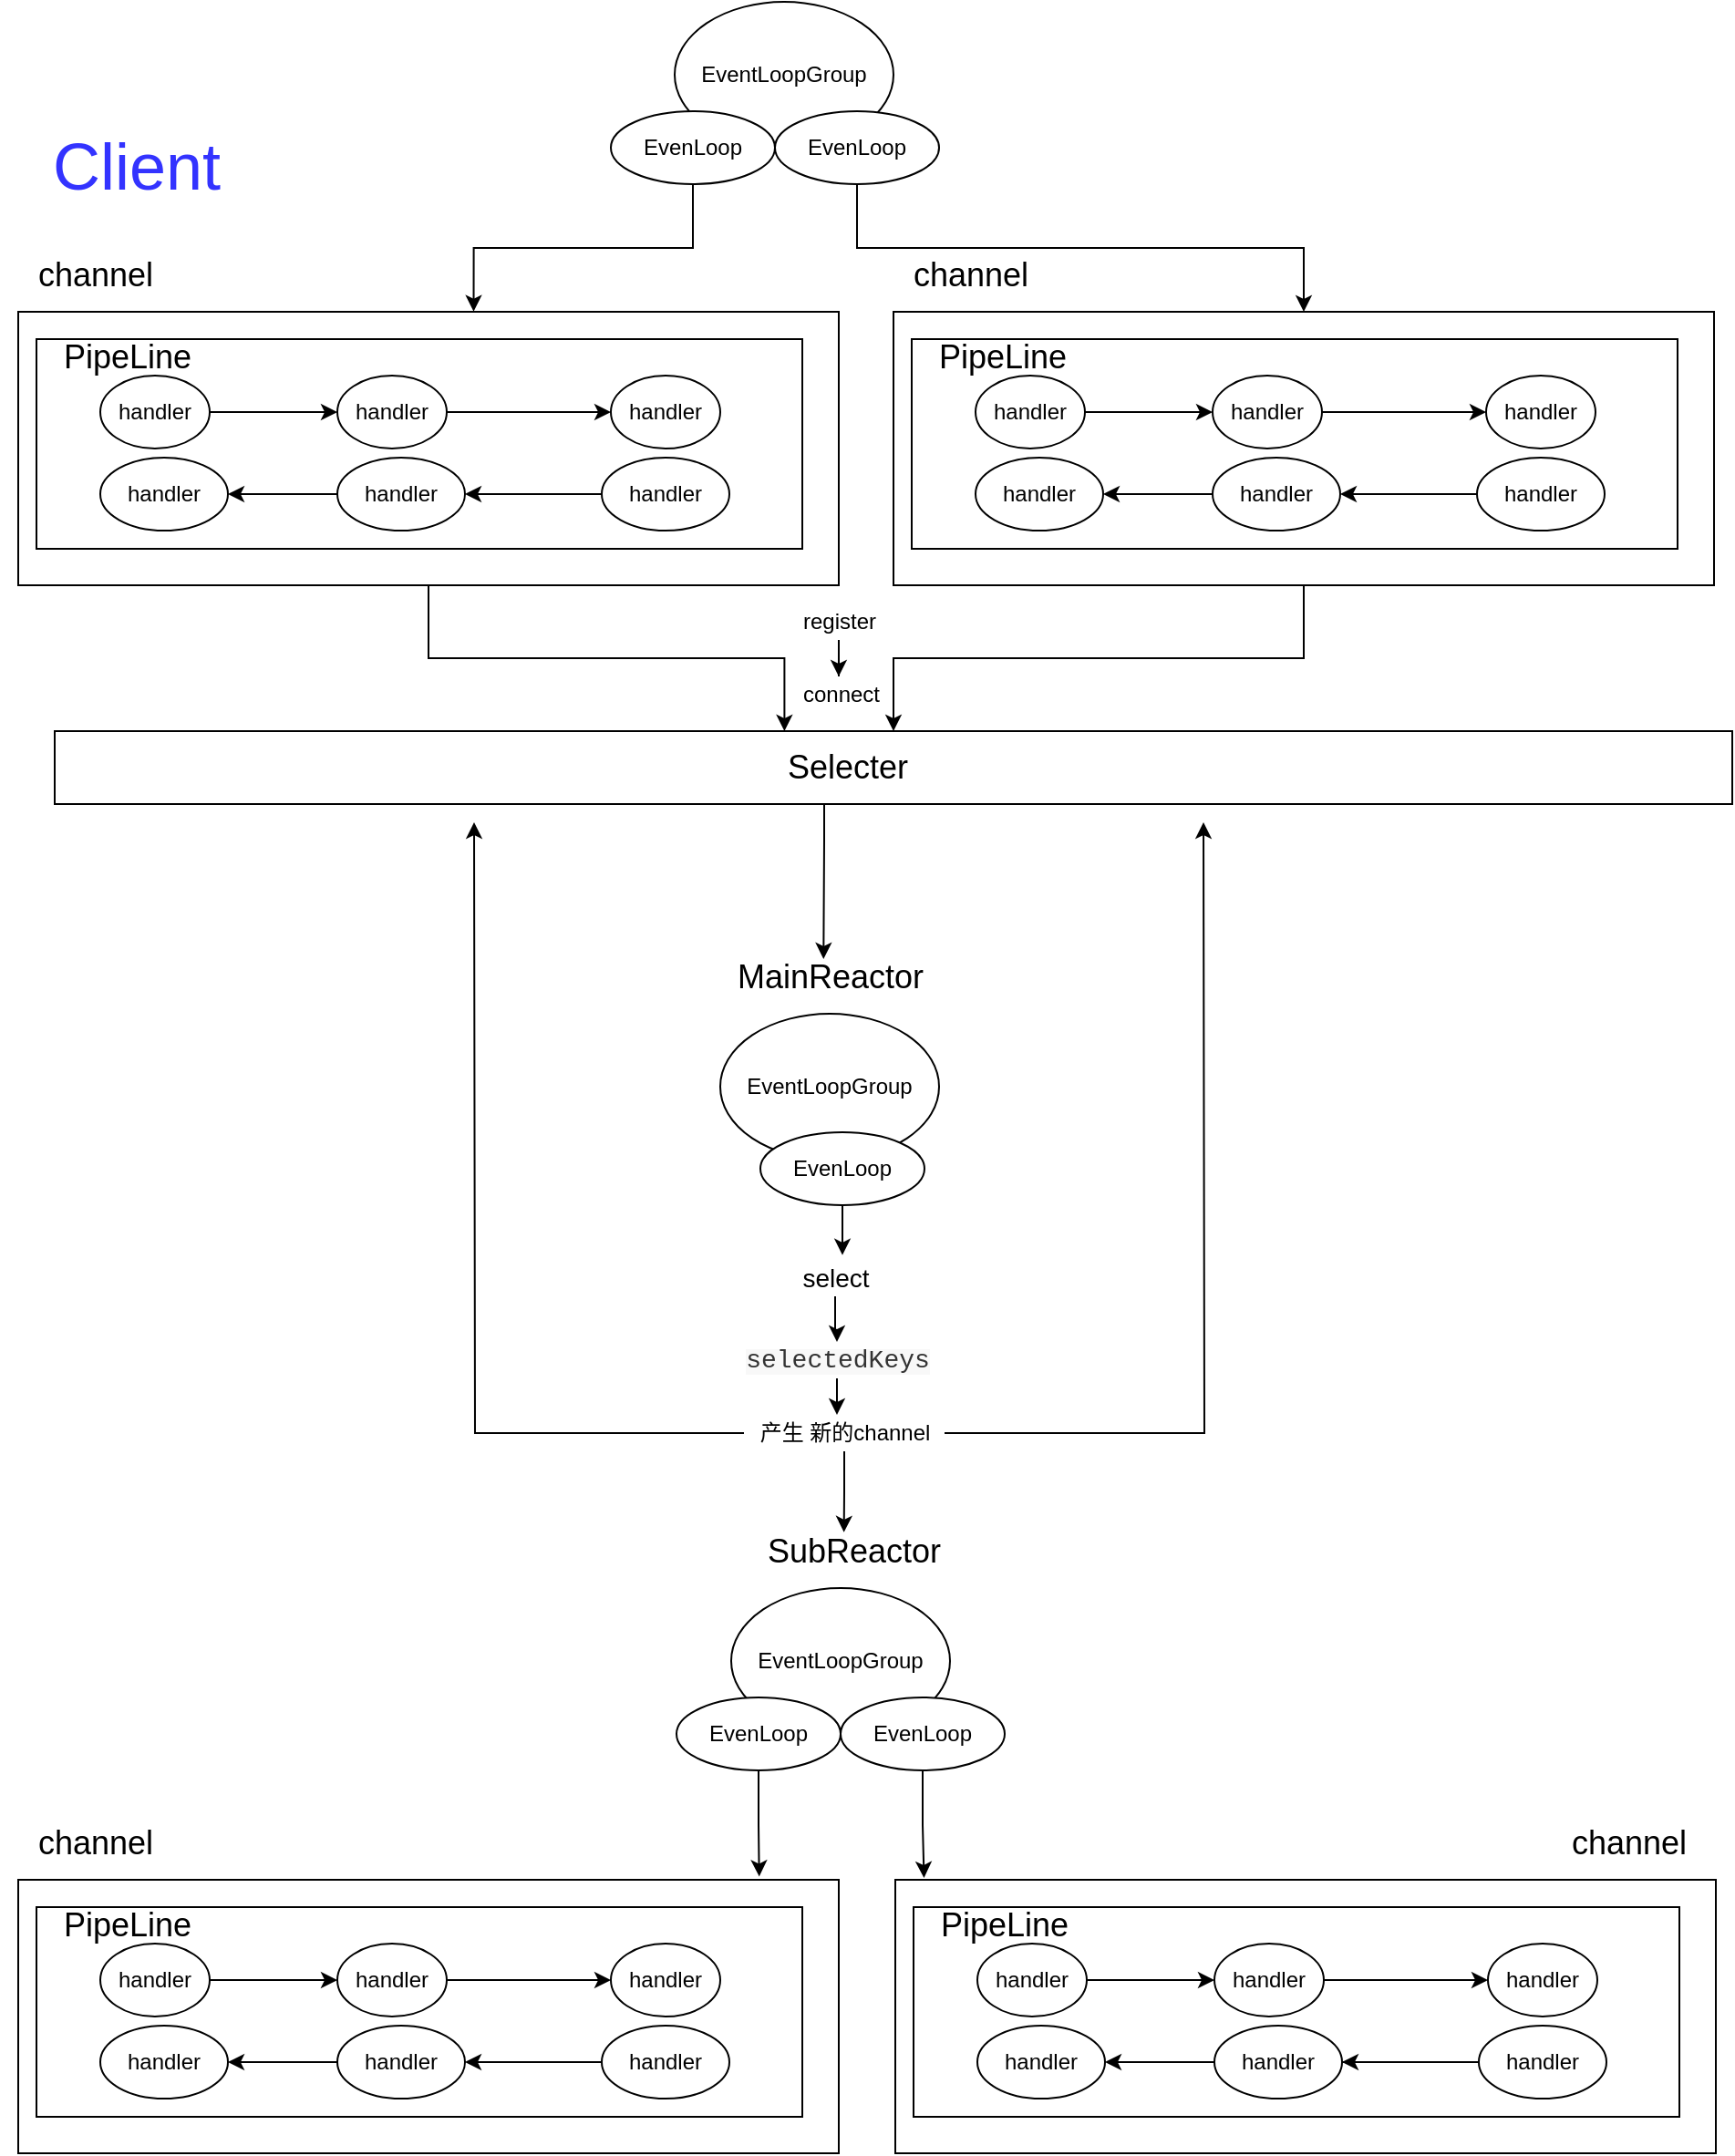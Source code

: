 <mxfile version="14.7.2" type="github">
  <diagram id="6MzOuc9nKu9rWjtDpI3t" name="Page-1">
    <mxGraphModel dx="1038" dy="548" grid="1" gridSize="10" guides="1" tooltips="1" connect="1" arrows="1" fold="1" page="1" pageScale="1" pageWidth="827" pageHeight="1169" math="0" shadow="0">
      <root>
        <mxCell id="0" />
        <mxCell id="1" parent="0" />
        <mxCell id="I30aSDcxchosgeWx6I__-58" style="edgeStyle=orthogonalEdgeStyle;rounded=0;orthogonalLoop=1;jettySize=auto;html=1;entryX=0.435;entryY=0;entryDx=0;entryDy=0;entryPerimeter=0;" edge="1" parent="1" source="I30aSDcxchosgeWx6I__-1" target="I30aSDcxchosgeWx6I__-42">
          <mxGeometry relative="1" as="geometry" />
        </mxCell>
        <mxCell id="I30aSDcxchosgeWx6I__-1" value="" style="rounded=0;whiteSpace=wrap;html=1;" vertex="1" parent="1">
          <mxGeometry x="30" y="200" width="450" height="150" as="geometry" />
        </mxCell>
        <mxCell id="I30aSDcxchosgeWx6I__-2" value="&lt;p&gt;&lt;font style=&quot;font-size: 36px&quot; color=&quot;#3333ff&quot;&gt;Client&lt;/font&gt;&lt;/p&gt;" style="text;html=1;strokeColor=none;fillColor=none;align=center;verticalAlign=middle;whiteSpace=wrap;rounded=0;" vertex="1" parent="1">
          <mxGeometry x="20" y="100" width="150" height="40" as="geometry" />
        </mxCell>
        <mxCell id="I30aSDcxchosgeWx6I__-3" value="&lt;font style=&quot;font-size: 18px&quot;&gt;channel&amp;nbsp;&lt;/font&gt;" style="text;html=1;strokeColor=none;fillColor=none;align=center;verticalAlign=middle;whiteSpace=wrap;rounded=0;" vertex="1" parent="1">
          <mxGeometry x="30" y="170" width="90" height="20" as="geometry" />
        </mxCell>
        <mxCell id="I30aSDcxchosgeWx6I__-4" value="" style="rounded=0;whiteSpace=wrap;html=1;" vertex="1" parent="1">
          <mxGeometry x="40" y="215" width="420" height="115" as="geometry" />
        </mxCell>
        <mxCell id="I30aSDcxchosgeWx6I__-5" value="EventLoopGroup" style="ellipse;whiteSpace=wrap;html=1;" vertex="1" parent="1">
          <mxGeometry x="390" y="30" width="120" height="80" as="geometry" />
        </mxCell>
        <mxCell id="I30aSDcxchosgeWx6I__-6" value="&lt;font style=&quot;font-size: 18px&quot;&gt;PipeLine&lt;/font&gt;" style="text;html=1;strokeColor=none;fillColor=none;align=center;verticalAlign=middle;whiteSpace=wrap;rounded=0;" vertex="1" parent="1">
          <mxGeometry x="70" y="215" width="40" height="20" as="geometry" />
        </mxCell>
        <mxCell id="I30aSDcxchosgeWx6I__-10" value="" style="edgeStyle=orthogonalEdgeStyle;rounded=0;orthogonalLoop=1;jettySize=auto;html=1;" edge="1" parent="1" source="I30aSDcxchosgeWx6I__-8" target="I30aSDcxchosgeWx6I__-9">
          <mxGeometry relative="1" as="geometry" />
        </mxCell>
        <mxCell id="I30aSDcxchosgeWx6I__-8" value="handler" style="ellipse;whiteSpace=wrap;html=1;" vertex="1" parent="1">
          <mxGeometry x="75" y="235" width="60" height="40" as="geometry" />
        </mxCell>
        <mxCell id="I30aSDcxchosgeWx6I__-12" value="" style="edgeStyle=orthogonalEdgeStyle;rounded=0;orthogonalLoop=1;jettySize=auto;html=1;" edge="1" parent="1" source="I30aSDcxchosgeWx6I__-9" target="I30aSDcxchosgeWx6I__-11">
          <mxGeometry relative="1" as="geometry" />
        </mxCell>
        <mxCell id="I30aSDcxchosgeWx6I__-9" value="&lt;span&gt;handler&lt;/span&gt;" style="ellipse;whiteSpace=wrap;html=1;" vertex="1" parent="1">
          <mxGeometry x="205" y="235" width="60" height="40" as="geometry" />
        </mxCell>
        <mxCell id="I30aSDcxchosgeWx6I__-11" value="&lt;span&gt;handler&lt;/span&gt;" style="ellipse;whiteSpace=wrap;html=1;" vertex="1" parent="1">
          <mxGeometry x="355" y="235" width="60" height="40" as="geometry" />
        </mxCell>
        <mxCell id="I30aSDcxchosgeWx6I__-112" value="" style="edgeStyle=orthogonalEdgeStyle;rounded=0;orthogonalLoop=1;jettySize=auto;html=1;" edge="1" parent="1" source="I30aSDcxchosgeWx6I__-13" target="I30aSDcxchosgeWx6I__-17">
          <mxGeometry relative="1" as="geometry" />
        </mxCell>
        <mxCell id="I30aSDcxchosgeWx6I__-13" value="&lt;span&gt;handler&lt;/span&gt;" style="ellipse;whiteSpace=wrap;html=1;" vertex="1" parent="1">
          <mxGeometry x="350" y="280" width="70" height="40" as="geometry" />
        </mxCell>
        <mxCell id="I30aSDcxchosgeWx6I__-20" value="" style="edgeStyle=orthogonalEdgeStyle;rounded=0;orthogonalLoop=1;jettySize=auto;html=1;" edge="1" parent="1" source="I30aSDcxchosgeWx6I__-17" target="I30aSDcxchosgeWx6I__-18">
          <mxGeometry relative="1" as="geometry" />
        </mxCell>
        <mxCell id="I30aSDcxchosgeWx6I__-17" value="&lt;span&gt;handler&lt;/span&gt;" style="ellipse;whiteSpace=wrap;html=1;" vertex="1" parent="1">
          <mxGeometry x="205" y="280" width="70" height="40" as="geometry" />
        </mxCell>
        <mxCell id="I30aSDcxchosgeWx6I__-18" value="&lt;span&gt;handler&lt;/span&gt;" style="ellipse;whiteSpace=wrap;html=1;" vertex="1" parent="1">
          <mxGeometry x="75" y="280" width="70" height="40" as="geometry" />
        </mxCell>
        <mxCell id="I30aSDcxchosgeWx6I__-59" style="edgeStyle=orthogonalEdgeStyle;rounded=0;orthogonalLoop=1;jettySize=auto;html=1;" edge="1" parent="1" source="I30aSDcxchosgeWx6I__-22" target="I30aSDcxchosgeWx6I__-42">
          <mxGeometry relative="1" as="geometry" />
        </mxCell>
        <mxCell id="I30aSDcxchosgeWx6I__-22" value="" style="rounded=0;whiteSpace=wrap;html=1;" vertex="1" parent="1">
          <mxGeometry x="510" y="200" width="450" height="150" as="geometry" />
        </mxCell>
        <mxCell id="I30aSDcxchosgeWx6I__-23" value="&lt;font style=&quot;font-size: 18px&quot;&gt;channel&amp;nbsp;&lt;/font&gt;" style="text;html=1;strokeColor=none;fillColor=none;align=center;verticalAlign=middle;whiteSpace=wrap;rounded=0;" vertex="1" parent="1">
          <mxGeometry x="510" y="170" width="90" height="20" as="geometry" />
        </mxCell>
        <mxCell id="I30aSDcxchosgeWx6I__-24" value="" style="rounded=0;whiteSpace=wrap;html=1;" vertex="1" parent="1">
          <mxGeometry x="520" y="215" width="420" height="115" as="geometry" />
        </mxCell>
        <mxCell id="I30aSDcxchosgeWx6I__-25" value="&lt;font style=&quot;font-size: 18px&quot;&gt;PipeLine&lt;/font&gt;" style="text;html=1;strokeColor=none;fillColor=none;align=center;verticalAlign=middle;whiteSpace=wrap;rounded=0;" vertex="1" parent="1">
          <mxGeometry x="550" y="215" width="40" height="20" as="geometry" />
        </mxCell>
        <mxCell id="I30aSDcxchosgeWx6I__-26" value="" style="edgeStyle=orthogonalEdgeStyle;rounded=0;orthogonalLoop=1;jettySize=auto;html=1;" edge="1" parent="1" source="I30aSDcxchosgeWx6I__-27" target="I30aSDcxchosgeWx6I__-29">
          <mxGeometry relative="1" as="geometry" />
        </mxCell>
        <mxCell id="I30aSDcxchosgeWx6I__-27" value="handler" style="ellipse;whiteSpace=wrap;html=1;" vertex="1" parent="1">
          <mxGeometry x="555" y="235" width="60" height="40" as="geometry" />
        </mxCell>
        <mxCell id="I30aSDcxchosgeWx6I__-28" value="" style="edgeStyle=orthogonalEdgeStyle;rounded=0;orthogonalLoop=1;jettySize=auto;html=1;" edge="1" parent="1" source="I30aSDcxchosgeWx6I__-29" target="I30aSDcxchosgeWx6I__-30">
          <mxGeometry relative="1" as="geometry" />
        </mxCell>
        <mxCell id="I30aSDcxchosgeWx6I__-29" value="&lt;span&gt;handler&lt;/span&gt;" style="ellipse;whiteSpace=wrap;html=1;" vertex="1" parent="1">
          <mxGeometry x="685" y="235" width="60" height="40" as="geometry" />
        </mxCell>
        <mxCell id="I30aSDcxchosgeWx6I__-30" value="&lt;span&gt;handler&lt;/span&gt;" style="ellipse;whiteSpace=wrap;html=1;" vertex="1" parent="1">
          <mxGeometry x="835" y="235" width="60" height="40" as="geometry" />
        </mxCell>
        <mxCell id="I30aSDcxchosgeWx6I__-114" value="" style="edgeStyle=orthogonalEdgeStyle;rounded=0;orthogonalLoop=1;jettySize=auto;html=1;" edge="1" parent="1" source="I30aSDcxchosgeWx6I__-32" target="I30aSDcxchosgeWx6I__-34">
          <mxGeometry relative="1" as="geometry" />
        </mxCell>
        <mxCell id="I30aSDcxchosgeWx6I__-32" value="&lt;span&gt;handler&lt;/span&gt;" style="ellipse;whiteSpace=wrap;html=1;" vertex="1" parent="1">
          <mxGeometry x="830" y="280" width="70" height="40" as="geometry" />
        </mxCell>
        <mxCell id="I30aSDcxchosgeWx6I__-33" value="" style="edgeStyle=orthogonalEdgeStyle;rounded=0;orthogonalLoop=1;jettySize=auto;html=1;" edge="1" parent="1" source="I30aSDcxchosgeWx6I__-34" target="I30aSDcxchosgeWx6I__-35">
          <mxGeometry relative="1" as="geometry" />
        </mxCell>
        <mxCell id="I30aSDcxchosgeWx6I__-34" value="&lt;span&gt;handler&lt;/span&gt;" style="ellipse;whiteSpace=wrap;html=1;" vertex="1" parent="1">
          <mxGeometry x="685" y="280" width="70" height="40" as="geometry" />
        </mxCell>
        <mxCell id="I30aSDcxchosgeWx6I__-35" value="&lt;span&gt;handler&lt;/span&gt;" style="ellipse;whiteSpace=wrap;html=1;" vertex="1" parent="1">
          <mxGeometry x="555" y="280" width="70" height="40" as="geometry" />
        </mxCell>
        <mxCell id="I30aSDcxchosgeWx6I__-38" style="edgeStyle=orthogonalEdgeStyle;rounded=0;orthogonalLoop=1;jettySize=auto;html=1;entryX=0.555;entryY=-0.001;entryDx=0;entryDy=0;entryPerimeter=0;" edge="1" parent="1" source="I30aSDcxchosgeWx6I__-36" target="I30aSDcxchosgeWx6I__-1">
          <mxGeometry relative="1" as="geometry">
            <mxPoint x="280" y="190" as="targetPoint" />
          </mxGeometry>
        </mxCell>
        <mxCell id="I30aSDcxchosgeWx6I__-36" value="&lt;span&gt;EvenLoop&lt;/span&gt;" style="ellipse;whiteSpace=wrap;html=1;" vertex="1" parent="1">
          <mxGeometry x="355" y="90" width="90" height="40" as="geometry" />
        </mxCell>
        <mxCell id="I30aSDcxchosgeWx6I__-41" style="edgeStyle=orthogonalEdgeStyle;rounded=0;orthogonalLoop=1;jettySize=auto;html=1;entryX=0.5;entryY=0;entryDx=0;entryDy=0;" edge="1" parent="1" source="I30aSDcxchosgeWx6I__-37" target="I30aSDcxchosgeWx6I__-22">
          <mxGeometry relative="1" as="geometry" />
        </mxCell>
        <mxCell id="I30aSDcxchosgeWx6I__-37" value="EvenLoop" style="ellipse;whiteSpace=wrap;html=1;" vertex="1" parent="1">
          <mxGeometry x="445" y="90" width="90" height="40" as="geometry" />
        </mxCell>
        <mxCell id="I30aSDcxchosgeWx6I__-62" style="edgeStyle=orthogonalEdgeStyle;rounded=0;orthogonalLoop=1;jettySize=auto;html=1;entryX=0.472;entryY=0;entryDx=0;entryDy=0;entryPerimeter=0;" edge="1" parent="1" source="I30aSDcxchosgeWx6I__-42" target="I30aSDcxchosgeWx6I__-54">
          <mxGeometry relative="1" as="geometry">
            <Array as="points">
              <mxPoint x="472" y="490" />
              <mxPoint x="472" y="490" />
            </Array>
          </mxGeometry>
        </mxCell>
        <mxCell id="I30aSDcxchosgeWx6I__-42" value="&lt;font style=&quot;font-size: 18px&quot;&gt;Selecter&amp;nbsp; &amp;nbsp; &amp;nbsp; &amp;nbsp; &amp;nbsp;&amp;nbsp;&lt;/font&gt;" style="rounded=0;whiteSpace=wrap;html=1;align=center;" vertex="1" parent="1">
          <mxGeometry x="50" y="430" width="920" height="40" as="geometry" />
        </mxCell>
        <mxCell id="I30aSDcxchosgeWx6I__-45" value="EventLoopGroup" style="ellipse;whiteSpace=wrap;html=1;" vertex="1" parent="1">
          <mxGeometry x="415" y="585" width="120" height="80" as="geometry" />
        </mxCell>
        <mxCell id="I30aSDcxchosgeWx6I__-74" style="edgeStyle=orthogonalEdgeStyle;rounded=0;orthogonalLoop=1;jettySize=auto;html=1;entryX=0.58;entryY=-0.13;entryDx=0;entryDy=0;entryPerimeter=0;" edge="1" parent="1" source="I30aSDcxchosgeWx6I__-47" target="I30aSDcxchosgeWx6I__-67">
          <mxGeometry relative="1" as="geometry" />
        </mxCell>
        <mxCell id="I30aSDcxchosgeWx6I__-47" value="EvenLoop" style="ellipse;whiteSpace=wrap;html=1;" vertex="1" parent="1">
          <mxGeometry x="437" y="650" width="90" height="40" as="geometry" />
        </mxCell>
        <mxCell id="I30aSDcxchosgeWx6I__-51" value="EventLoopGroup" style="ellipse;whiteSpace=wrap;html=1;" vertex="1" parent="1">
          <mxGeometry x="421" y="900" width="120" height="80" as="geometry" />
        </mxCell>
        <mxCell id="I30aSDcxchosgeWx6I__-105" style="edgeStyle=orthogonalEdgeStyle;rounded=0;orthogonalLoop=1;jettySize=auto;html=1;entryX=0.903;entryY=-0.012;entryDx=0;entryDy=0;entryPerimeter=0;" edge="1" parent="1" source="I30aSDcxchosgeWx6I__-52" target="I30aSDcxchosgeWx6I__-77">
          <mxGeometry relative="1" as="geometry" />
        </mxCell>
        <mxCell id="I30aSDcxchosgeWx6I__-52" value="&lt;span&gt;EvenLoop&lt;/span&gt;" style="ellipse;whiteSpace=wrap;html=1;" vertex="1" parent="1">
          <mxGeometry x="391" y="960" width="90" height="40" as="geometry" />
        </mxCell>
        <mxCell id="I30aSDcxchosgeWx6I__-106" style="edgeStyle=orthogonalEdgeStyle;rounded=0;orthogonalLoop=1;jettySize=auto;html=1;entryX=0.035;entryY=-0.007;entryDx=0;entryDy=0;entryPerimeter=0;" edge="1" parent="1" source="I30aSDcxchosgeWx6I__-53" target="I30aSDcxchosgeWx6I__-91">
          <mxGeometry relative="1" as="geometry" />
        </mxCell>
        <mxCell id="I30aSDcxchosgeWx6I__-53" value="EvenLoop" style="ellipse;whiteSpace=wrap;html=1;" vertex="1" parent="1">
          <mxGeometry x="481" y="960" width="90" height="40" as="geometry" />
        </mxCell>
        <mxCell id="I30aSDcxchosgeWx6I__-54" value="&lt;font style=&quot;font-size: 18px&quot;&gt;MainReactor&lt;/font&gt;" style="text;html=1;align=center;verticalAlign=middle;resizable=0;points=[];autosize=1;strokeColor=none;" vertex="1" parent="1">
          <mxGeometry x="415" y="555" width="120" height="20" as="geometry" />
        </mxCell>
        <mxCell id="I30aSDcxchosgeWx6I__-55" value="&lt;font style=&quot;font-size: 18px&quot;&gt;SubReactor&lt;/font&gt;" style="text;html=1;align=center;verticalAlign=middle;resizable=0;points=[];autosize=1;strokeColor=none;" vertex="1" parent="1">
          <mxGeometry x="433" y="870" width="110" height="20" as="geometry" />
        </mxCell>
        <mxCell id="I30aSDcxchosgeWx6I__-60" value="connect" style="text;html=1;align=center;verticalAlign=middle;resizable=0;points=[];autosize=1;strokeColor=none;" vertex="1" parent="1">
          <mxGeometry x="451" y="400" width="60" height="20" as="geometry" />
        </mxCell>
        <mxCell id="I30aSDcxchosgeWx6I__-71" style="edgeStyle=orthogonalEdgeStyle;rounded=0;orthogonalLoop=1;jettySize=auto;html=1;entryX=0.471;entryY=-0.01;entryDx=0;entryDy=0;entryPerimeter=0;" edge="1" parent="1" source="I30aSDcxchosgeWx6I__-64" target="I30aSDcxchosgeWx6I__-68">
          <mxGeometry relative="1" as="geometry" />
        </mxCell>
        <mxCell id="I30aSDcxchosgeWx6I__-64" value="&lt;span style=&quot;color: rgb(51 , 51 , 51) ; font-family: &amp;#34;menlo&amp;#34; , &amp;#34;monaco&amp;#34; , &amp;#34;consolas&amp;#34; , &amp;#34;courier new&amp;#34; , monospace ; background-color: rgb(248 , 248 , 248)&quot;&gt;&lt;font style=&quot;font-size: 14px&quot;&gt;selectedKeys&lt;/font&gt;&lt;/span&gt;" style="text;html=1;align=center;verticalAlign=middle;resizable=0;points=[];autosize=1;strokeColor=none;" vertex="1" parent="1">
          <mxGeometry x="424" y="765" width="110" height="20" as="geometry" />
        </mxCell>
        <mxCell id="I30aSDcxchosgeWx6I__-69" style="edgeStyle=orthogonalEdgeStyle;rounded=0;orthogonalLoop=1;jettySize=auto;html=1;" edge="1" parent="1" source="I30aSDcxchosgeWx6I__-67" target="I30aSDcxchosgeWx6I__-64">
          <mxGeometry relative="1" as="geometry">
            <Array as="points">
              <mxPoint x="478" y="760" />
              <mxPoint x="479" y="760" />
            </Array>
          </mxGeometry>
        </mxCell>
        <mxCell id="I30aSDcxchosgeWx6I__-67" value="&lt;font style=&quot;font-size: 14px&quot;&gt;select&lt;/font&gt;" style="text;html=1;align=center;verticalAlign=middle;resizable=0;points=[];autosize=1;strokeColor=none;" vertex="1" parent="1">
          <mxGeometry x="453" y="720" width="50" height="20" as="geometry" />
        </mxCell>
        <mxCell id="I30aSDcxchosgeWx6I__-76" style="edgeStyle=orthogonalEdgeStyle;rounded=0;orthogonalLoop=1;jettySize=auto;html=1;entryX=0.453;entryY=-0.03;entryDx=0;entryDy=0;entryPerimeter=0;" edge="1" parent="1" source="I30aSDcxchosgeWx6I__-68" target="I30aSDcxchosgeWx6I__-55">
          <mxGeometry relative="1" as="geometry" />
        </mxCell>
        <mxCell id="I30aSDcxchosgeWx6I__-107" style="edgeStyle=orthogonalEdgeStyle;rounded=0;orthogonalLoop=1;jettySize=auto;html=1;" edge="1" parent="1" source="I30aSDcxchosgeWx6I__-68">
          <mxGeometry relative="1" as="geometry">
            <mxPoint x="680" y="480" as="targetPoint" />
          </mxGeometry>
        </mxCell>
        <mxCell id="I30aSDcxchosgeWx6I__-109" style="edgeStyle=orthogonalEdgeStyle;rounded=0;orthogonalLoop=1;jettySize=auto;html=1;" edge="1" parent="1" source="I30aSDcxchosgeWx6I__-68">
          <mxGeometry relative="1" as="geometry">
            <mxPoint x="280" y="480" as="targetPoint" />
          </mxGeometry>
        </mxCell>
        <mxCell id="I30aSDcxchosgeWx6I__-68" value="产生 新的channel" style="text;html=1;align=center;verticalAlign=middle;resizable=0;points=[];autosize=1;strokeColor=none;" vertex="1" parent="1">
          <mxGeometry x="428" y="805" width="110" height="20" as="geometry" />
        </mxCell>
        <mxCell id="I30aSDcxchosgeWx6I__-73" style="edgeStyle=orthogonalEdgeStyle;rounded=0;orthogonalLoop=1;jettySize=auto;html=1;entryX=0.483;entryY=0;entryDx=0;entryDy=0;entryPerimeter=0;" edge="1" parent="1" source="I30aSDcxchosgeWx6I__-72" target="I30aSDcxchosgeWx6I__-60">
          <mxGeometry relative="1" as="geometry" />
        </mxCell>
        <mxCell id="I30aSDcxchosgeWx6I__-72" value="register" style="text;html=1;align=center;verticalAlign=middle;resizable=0;points=[];autosize=1;strokeColor=none;" vertex="1" parent="1">
          <mxGeometry x="450" y="360" width="60" height="20" as="geometry" />
        </mxCell>
        <mxCell id="I30aSDcxchosgeWx6I__-77" value="" style="rounded=0;whiteSpace=wrap;html=1;" vertex="1" parent="1">
          <mxGeometry x="30" y="1060" width="450" height="150" as="geometry" />
        </mxCell>
        <mxCell id="I30aSDcxchosgeWx6I__-78" value="&lt;font style=&quot;font-size: 18px&quot;&gt;channel&amp;nbsp;&lt;/font&gt;" style="text;html=1;strokeColor=none;fillColor=none;align=center;verticalAlign=middle;whiteSpace=wrap;rounded=0;" vertex="1" parent="1">
          <mxGeometry x="30" y="1030" width="90" height="20" as="geometry" />
        </mxCell>
        <mxCell id="I30aSDcxchosgeWx6I__-79" value="" style="rounded=0;whiteSpace=wrap;html=1;" vertex="1" parent="1">
          <mxGeometry x="40" y="1075" width="420" height="115" as="geometry" />
        </mxCell>
        <mxCell id="I30aSDcxchosgeWx6I__-80" value="&lt;font style=&quot;font-size: 18px&quot;&gt;PipeLine&lt;/font&gt;" style="text;html=1;strokeColor=none;fillColor=none;align=center;verticalAlign=middle;whiteSpace=wrap;rounded=0;" vertex="1" parent="1">
          <mxGeometry x="70" y="1075" width="40" height="20" as="geometry" />
        </mxCell>
        <mxCell id="I30aSDcxchosgeWx6I__-81" value="" style="edgeStyle=orthogonalEdgeStyle;rounded=0;orthogonalLoop=1;jettySize=auto;html=1;" edge="1" parent="1" source="I30aSDcxchosgeWx6I__-82" target="I30aSDcxchosgeWx6I__-84">
          <mxGeometry relative="1" as="geometry" />
        </mxCell>
        <mxCell id="I30aSDcxchosgeWx6I__-82" value="handler" style="ellipse;whiteSpace=wrap;html=1;" vertex="1" parent="1">
          <mxGeometry x="75" y="1095" width="60" height="40" as="geometry" />
        </mxCell>
        <mxCell id="I30aSDcxchosgeWx6I__-83" value="" style="edgeStyle=orthogonalEdgeStyle;rounded=0;orthogonalLoop=1;jettySize=auto;html=1;" edge="1" parent="1" source="I30aSDcxchosgeWx6I__-84" target="I30aSDcxchosgeWx6I__-85">
          <mxGeometry relative="1" as="geometry" />
        </mxCell>
        <mxCell id="I30aSDcxchosgeWx6I__-84" value="&lt;span&gt;handler&lt;/span&gt;" style="ellipse;whiteSpace=wrap;html=1;" vertex="1" parent="1">
          <mxGeometry x="205" y="1095" width="60" height="40" as="geometry" />
        </mxCell>
        <mxCell id="I30aSDcxchosgeWx6I__-85" value="&lt;span&gt;handler&lt;/span&gt;" style="ellipse;whiteSpace=wrap;html=1;" vertex="1" parent="1">
          <mxGeometry x="355" y="1095" width="60" height="40" as="geometry" />
        </mxCell>
        <mxCell id="I30aSDcxchosgeWx6I__-115" value="" style="edgeStyle=orthogonalEdgeStyle;rounded=0;orthogonalLoop=1;jettySize=auto;html=1;" edge="1" parent="1" source="I30aSDcxchosgeWx6I__-87" target="I30aSDcxchosgeWx6I__-89">
          <mxGeometry relative="1" as="geometry" />
        </mxCell>
        <mxCell id="I30aSDcxchosgeWx6I__-87" value="&lt;span&gt;handler&lt;/span&gt;" style="ellipse;whiteSpace=wrap;html=1;" vertex="1" parent="1">
          <mxGeometry x="350" y="1140" width="70" height="40" as="geometry" />
        </mxCell>
        <mxCell id="I30aSDcxchosgeWx6I__-88" value="" style="edgeStyle=orthogonalEdgeStyle;rounded=0;orthogonalLoop=1;jettySize=auto;html=1;" edge="1" parent="1" source="I30aSDcxchosgeWx6I__-89" target="I30aSDcxchosgeWx6I__-90">
          <mxGeometry relative="1" as="geometry" />
        </mxCell>
        <mxCell id="I30aSDcxchosgeWx6I__-89" value="&lt;span&gt;handler&lt;/span&gt;" style="ellipse;whiteSpace=wrap;html=1;" vertex="1" parent="1">
          <mxGeometry x="205" y="1140" width="70" height="40" as="geometry" />
        </mxCell>
        <mxCell id="I30aSDcxchosgeWx6I__-90" value="&lt;span&gt;handler&lt;/span&gt;" style="ellipse;whiteSpace=wrap;html=1;" vertex="1" parent="1">
          <mxGeometry x="75" y="1140" width="70" height="40" as="geometry" />
        </mxCell>
        <mxCell id="I30aSDcxchosgeWx6I__-91" value="" style="rounded=0;whiteSpace=wrap;html=1;" vertex="1" parent="1">
          <mxGeometry x="511" y="1060" width="450" height="150" as="geometry" />
        </mxCell>
        <mxCell id="I30aSDcxchosgeWx6I__-92" value="&lt;font style=&quot;font-size: 18px&quot;&gt;channel&amp;nbsp;&lt;/font&gt;" style="text;html=1;strokeColor=none;fillColor=none;align=center;verticalAlign=middle;whiteSpace=wrap;rounded=0;" vertex="1" parent="1">
          <mxGeometry x="871" y="1030" width="90" height="20" as="geometry" />
        </mxCell>
        <mxCell id="I30aSDcxchosgeWx6I__-93" value="" style="rounded=0;whiteSpace=wrap;html=1;" vertex="1" parent="1">
          <mxGeometry x="521" y="1075" width="420" height="115" as="geometry" />
        </mxCell>
        <mxCell id="I30aSDcxchosgeWx6I__-94" value="&lt;font style=&quot;font-size: 18px&quot;&gt;PipeLine&lt;/font&gt;" style="text;html=1;strokeColor=none;fillColor=none;align=center;verticalAlign=middle;whiteSpace=wrap;rounded=0;" vertex="1" parent="1">
          <mxGeometry x="551" y="1075" width="40" height="20" as="geometry" />
        </mxCell>
        <mxCell id="I30aSDcxchosgeWx6I__-95" value="" style="edgeStyle=orthogonalEdgeStyle;rounded=0;orthogonalLoop=1;jettySize=auto;html=1;" edge="1" parent="1" source="I30aSDcxchosgeWx6I__-96" target="I30aSDcxchosgeWx6I__-98">
          <mxGeometry relative="1" as="geometry" />
        </mxCell>
        <mxCell id="I30aSDcxchosgeWx6I__-96" value="handler" style="ellipse;whiteSpace=wrap;html=1;" vertex="1" parent="1">
          <mxGeometry x="556" y="1095" width="60" height="40" as="geometry" />
        </mxCell>
        <mxCell id="I30aSDcxchosgeWx6I__-97" value="" style="edgeStyle=orthogonalEdgeStyle;rounded=0;orthogonalLoop=1;jettySize=auto;html=1;" edge="1" parent="1" source="I30aSDcxchosgeWx6I__-98" target="I30aSDcxchosgeWx6I__-99">
          <mxGeometry relative="1" as="geometry" />
        </mxCell>
        <mxCell id="I30aSDcxchosgeWx6I__-98" value="&lt;span&gt;handler&lt;/span&gt;" style="ellipse;whiteSpace=wrap;html=1;" vertex="1" parent="1">
          <mxGeometry x="686" y="1095" width="60" height="40" as="geometry" />
        </mxCell>
        <mxCell id="I30aSDcxchosgeWx6I__-99" value="&lt;span&gt;handler&lt;/span&gt;" style="ellipse;whiteSpace=wrap;html=1;" vertex="1" parent="1">
          <mxGeometry x="836" y="1095" width="60" height="40" as="geometry" />
        </mxCell>
        <mxCell id="I30aSDcxchosgeWx6I__-100" style="edgeStyle=orthogonalEdgeStyle;rounded=0;orthogonalLoop=1;jettySize=auto;html=1;entryX=1;entryY=0.5;entryDx=0;entryDy=0;" edge="1" parent="1" source="I30aSDcxchosgeWx6I__-101" target="I30aSDcxchosgeWx6I__-103">
          <mxGeometry relative="1" as="geometry">
            <Array as="points">
              <mxPoint x="731" y="1160" />
              <mxPoint x="731" y="1160" />
            </Array>
          </mxGeometry>
        </mxCell>
        <mxCell id="I30aSDcxchosgeWx6I__-116" value="" style="edgeStyle=orthogonalEdgeStyle;rounded=0;orthogonalLoop=1;jettySize=auto;html=1;" edge="1" parent="1" source="I30aSDcxchosgeWx6I__-101" target="I30aSDcxchosgeWx6I__-103">
          <mxGeometry relative="1" as="geometry" />
        </mxCell>
        <mxCell id="I30aSDcxchosgeWx6I__-101" value="&lt;span&gt;handler&lt;/span&gt;" style="ellipse;whiteSpace=wrap;html=1;" vertex="1" parent="1">
          <mxGeometry x="831" y="1140" width="70" height="40" as="geometry" />
        </mxCell>
        <mxCell id="I30aSDcxchosgeWx6I__-102" value="" style="edgeStyle=orthogonalEdgeStyle;rounded=0;orthogonalLoop=1;jettySize=auto;html=1;" edge="1" parent="1" source="I30aSDcxchosgeWx6I__-103" target="I30aSDcxchosgeWx6I__-104">
          <mxGeometry relative="1" as="geometry" />
        </mxCell>
        <mxCell id="I30aSDcxchosgeWx6I__-103" value="&lt;span&gt;handler&lt;/span&gt;" style="ellipse;whiteSpace=wrap;html=1;" vertex="1" parent="1">
          <mxGeometry x="686" y="1140" width="70" height="40" as="geometry" />
        </mxCell>
        <mxCell id="I30aSDcxchosgeWx6I__-104" value="&lt;span&gt;handler&lt;/span&gt;" style="ellipse;whiteSpace=wrap;html=1;" vertex="1" parent="1">
          <mxGeometry x="556" y="1140" width="70" height="40" as="geometry" />
        </mxCell>
      </root>
    </mxGraphModel>
  </diagram>
</mxfile>
